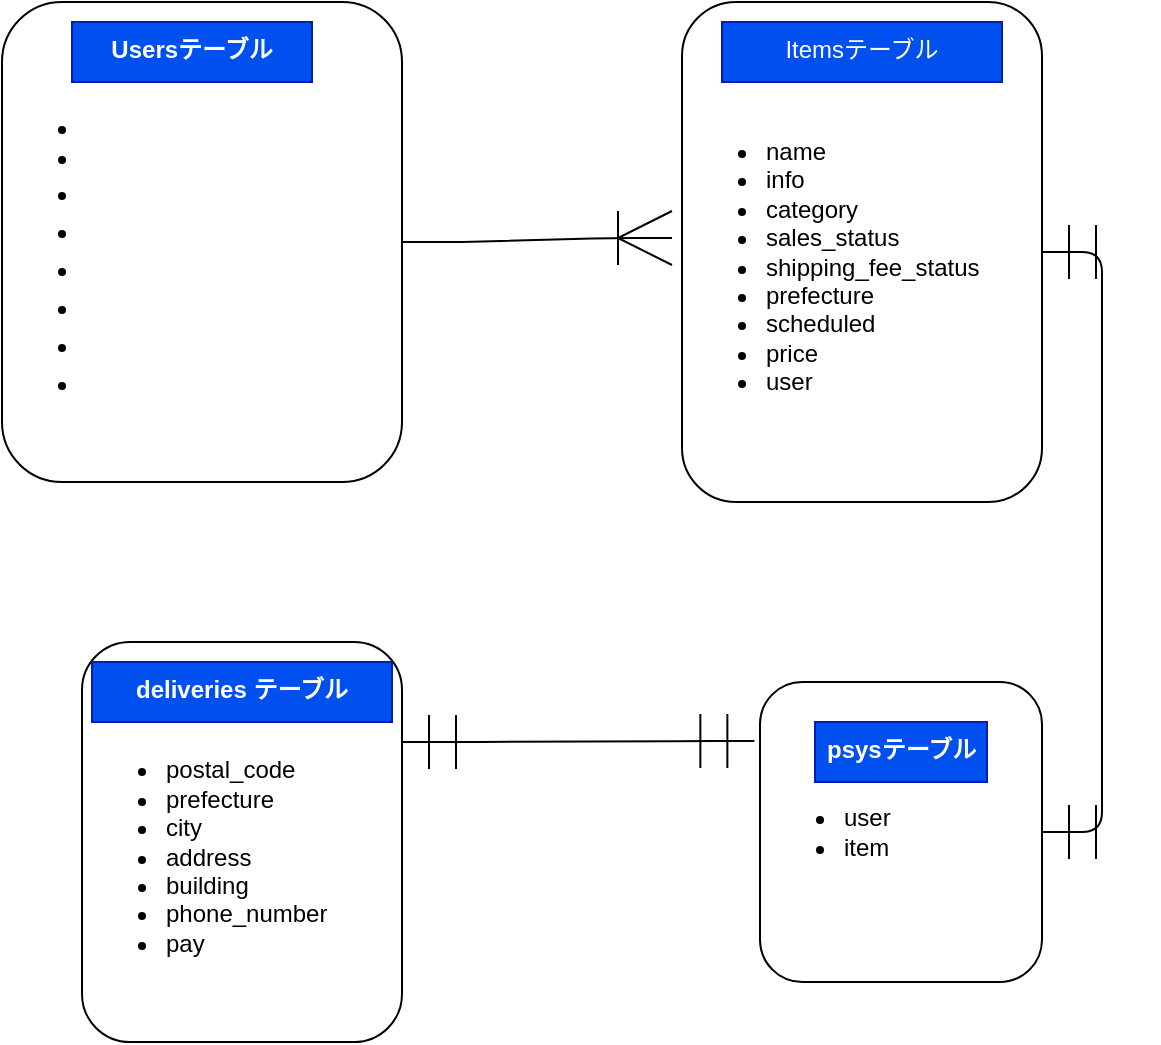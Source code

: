 <mxfile>
    <diagram id="ap4bdIKwUYLSGdWJKH39" name="ページ1">
        <mxGraphModel dx="488" dy="523" grid="1" gridSize="10" guides="1" tooltips="1" connect="1" arrows="1" fold="1" page="1" pageScale="1" pageWidth="827" pageHeight="1169" math="0" shadow="0">
            <root>
                <mxCell id="0"/>
                <mxCell id="1" parent="0"/>
                <mxCell id="2" value="&lt;div style=&quot;text-align: center&quot;&gt;&lt;br&gt;&lt;/div&gt;&lt;ul&gt;&lt;li&gt;&lt;span style=&quot;color: rgb(255 , 255 , 255)&quot;&gt;nickname&lt;/span&gt;&lt;br&gt;&lt;/li&gt;&lt;li&gt;&lt;font color=&quot;#ffffff&quot;&gt;email&lt;/font&gt;&lt;/li&gt;&lt;li&gt;&lt;p class=&quot;p1&quot; style=&quot;margin: 0px ; font-stretch: normal ; font-size: 13px ; line-height: normal ; font-family: &amp;#34;helvetica neue&amp;#34;&quot;&gt;&lt;font color=&quot;#ffffff&quot;&gt;encrypted_password&lt;/font&gt;&lt;/p&gt;&lt;/li&gt;&lt;li&gt;&lt;p class=&quot;p1&quot; style=&quot;margin: 0px ; font-stretch: normal ; font-size: 13px ; line-height: normal ; font-family: &amp;#34;helvetica neue&amp;#34;&quot;&gt;&lt;font color=&quot;#ffffff&quot;&gt;first_name&lt;/font&gt;&lt;/p&gt;&lt;/li&gt;&lt;li&gt;&lt;p class=&quot;p1&quot; style=&quot;margin: 0px ; font-stretch: normal ; font-size: 13px ; line-height: normal ; font-family: &amp;#34;helvetica neue&amp;#34;&quot;&gt;&lt;font color=&quot;#ffffff&quot;&gt;last_name&lt;/font&gt;&lt;/p&gt;&lt;/li&gt;&lt;li&gt;&lt;p class=&quot;p1&quot; style=&quot;margin: 0px ; font-stretch: normal ; font-size: 13px ; line-height: normal ; font-family: &amp;#34;helvetica neue&amp;#34;&quot;&gt;&lt;span style=&quot;color: rgb(255 , 255 , 255)&quot;&gt;first_name_kana&lt;/span&gt;&lt;/p&gt;&lt;/li&gt;&lt;li&gt;&lt;p class=&quot;p1&quot; style=&quot;margin: 0px ; font-stretch: normal ; font-size: 13px ; line-height: normal ; font-family: &amp;#34;helvetica neue&amp;#34;&quot;&gt;&lt;span style=&quot;color: rgb(255 , 255 , 255)&quot;&gt;last_name_kana&lt;/span&gt;&lt;/p&gt;&lt;/li&gt;&lt;li&gt;&lt;p class=&quot;p1&quot; style=&quot;margin: 0px ; font-stretch: normal ; font-size: 13px ; line-height: normal ; font-family: &amp;#34;helvetica neue&amp;#34;&quot;&gt;&lt;span style=&quot;color: rgb(255 , 255 , 255)&quot;&gt;birth_date&lt;/span&gt;&lt;/p&gt;&lt;/li&gt;&lt;/ul&gt;" style="rounded=1;whiteSpace=wrap;html=1;align=left;" parent="1" vertex="1">
                    <mxGeometry x="10" y="40" width="200" height="240" as="geometry"/>
                </mxCell>
                <mxCell id="3" value="&lt;div style=&quot;text-align: center&quot;&gt;&lt;br&gt;&lt;/div&gt;&lt;ul&gt;&lt;li&gt;name&lt;/li&gt;&lt;li&gt;info&lt;/li&gt;&lt;li&gt;category&lt;/li&gt;&lt;li&gt;sales_status&lt;/li&gt;&lt;li&gt;shipping_fee_status&lt;/li&gt;&lt;li&gt;prefecture&lt;/li&gt;&lt;li&gt;scheduled&lt;/li&gt;&lt;li&gt;price&lt;/li&gt;&lt;li&gt;user&lt;/li&gt;&lt;/ul&gt;" style="rounded=1;whiteSpace=wrap;html=1;align=left;" parent="1" vertex="1">
                    <mxGeometry x="350" y="40" width="180" height="250" as="geometry"/>
                </mxCell>
                <mxCell id="4" value="&lt;ul&gt;&lt;li&gt;user&lt;/li&gt;&lt;li&gt;item&lt;/li&gt;&lt;/ul&gt;" style="rounded=1;whiteSpace=wrap;html=1;align=left;" parent="1" vertex="1">
                    <mxGeometry x="389" y="380" width="141" height="150" as="geometry"/>
                </mxCell>
                <mxCell id="34" value="&lt;div style=&quot;text-align: right&quot;&gt;&lt;br&gt;&lt;/div&gt;&lt;ul&gt;&lt;li&gt;&lt;span&gt;postal_code&lt;/span&gt;&lt;br&gt;&lt;/li&gt;&lt;li&gt;prefecture&lt;/li&gt;&lt;li&gt;city&lt;/li&gt;&lt;li&gt;address&lt;/li&gt;&lt;li&gt;building&lt;/li&gt;&lt;li&gt;phone_number&lt;/li&gt;&lt;li&gt;pay&lt;/li&gt;&lt;/ul&gt;" style="rounded=1;whiteSpace=wrap;html=1;align=left;" vertex="1" parent="1">
                    <mxGeometry x="50" y="360" width="160" height="200" as="geometry"/>
                </mxCell>
                <mxCell id="37" style="edgeStyle=orthogonalEdgeStyle;rounded=0;orthogonalLoop=1;jettySize=auto;html=1;exitX=0.5;exitY=1;exitDx=0;exitDy=0;" edge="1" parent="1">
                    <mxGeometry relative="1" as="geometry">
                        <mxPoint x="365" y="310" as="sourcePoint"/>
                        <mxPoint x="365" y="310" as="targetPoint"/>
                    </mxGeometry>
                </mxCell>
                <mxCell id="59" value="psysテーブル" style="text;strokeColor=#001DBC;fillColor=#0050ef;spacingLeft=4;spacingRight=4;overflow=hidden;rotatable=0;points=[[0,0.5],[1,0.5]];portConstraint=eastwest;fontSize=12;fontColor=#ffffff;fontStyle=1" vertex="1" parent="1">
                    <mxGeometry x="416.5" y="400" width="86" height="30" as="geometry"/>
                </mxCell>
                <mxCell id="61" value="deliveries テーブル" style="text;strokeColor=#001DBC;fillColor=#0050ef;spacingLeft=4;spacingRight=4;overflow=hidden;rotatable=0;points=[[0,0.5],[1,0.5]];portConstraint=eastwest;fontSize=12;fontColor=#ffffff;align=center;fontStyle=1" vertex="1" parent="1">
                    <mxGeometry x="55" y="370" width="150" height="30" as="geometry"/>
                </mxCell>
                <mxCell id="62" value="Itemsテーブル" style="text;strokeColor=#001DBC;fillColor=#0050ef;spacingLeft=4;spacingRight=4;overflow=hidden;rotatable=0;points=[[0,0.5],[1,0.5]];portConstraint=eastwest;fontSize=12;align=center;fontColor=#ffffff;" vertex="1" parent="1">
                    <mxGeometry x="370" y="50" width="140" height="30" as="geometry"/>
                </mxCell>
                <mxCell id="63" value="Usersテーブル" style="text;strokeColor=#001DBC;fillColor=#0050ef;spacingLeft=4;spacingRight=4;overflow=hidden;rotatable=0;points=[[0,0.5],[1,0.5]];portConstraint=eastwest;fontSize=12;align=center;fontColor=#ffffff;fontStyle=1" vertex="1" parent="1">
                    <mxGeometry x="45" y="50" width="120" height="30" as="geometry"/>
                </mxCell>
                <mxCell id="64" value="" style="edgeStyle=entityRelationEdgeStyle;fontSize=12;html=1;endArrow=ERoneToMany;startSize=25;endSize=25;exitX=1;exitY=0.5;exitDx=0;exitDy=0;" edge="1" parent="1" source="2">
                    <mxGeometry width="100" height="100" relative="1" as="geometry">
                        <mxPoint x="230" y="260" as="sourcePoint"/>
                        <mxPoint x="345" y="158" as="targetPoint"/>
                    </mxGeometry>
                </mxCell>
                <mxCell id="67" value="" style="edgeStyle=entityRelationEdgeStyle;fontSize=12;html=1;endArrow=ERmandOne;startArrow=ERmandOne;startSize=25;endSize=25;entryX=1;entryY=0.5;entryDx=0;entryDy=0;" edge="1" parent="1" source="4" target="3">
                    <mxGeometry width="100" height="100" relative="1" as="geometry">
                        <mxPoint x="545" y="440" as="sourcePoint"/>
                        <mxPoint x="300" y="220" as="targetPoint"/>
                    </mxGeometry>
                </mxCell>
                <mxCell id="68" value="" style="edgeStyle=entityRelationEdgeStyle;fontSize=12;html=1;endArrow=ERmandOne;startArrow=ERmandOne;startSize=25;endSize=25;exitX=1;exitY=0.25;exitDx=0;exitDy=0;entryX=-0.02;entryY=0.197;entryDx=0;entryDy=0;entryPerimeter=0;" edge="1" parent="1" source="34" target="4">
                    <mxGeometry width="100" height="100" relative="1" as="geometry">
                        <mxPoint x="160" y="370" as="sourcePoint"/>
                        <mxPoint x="260" y="270" as="targetPoint"/>
                    </mxGeometry>
                </mxCell>
            </root>
        </mxGraphModel>
    </diagram>
</mxfile>